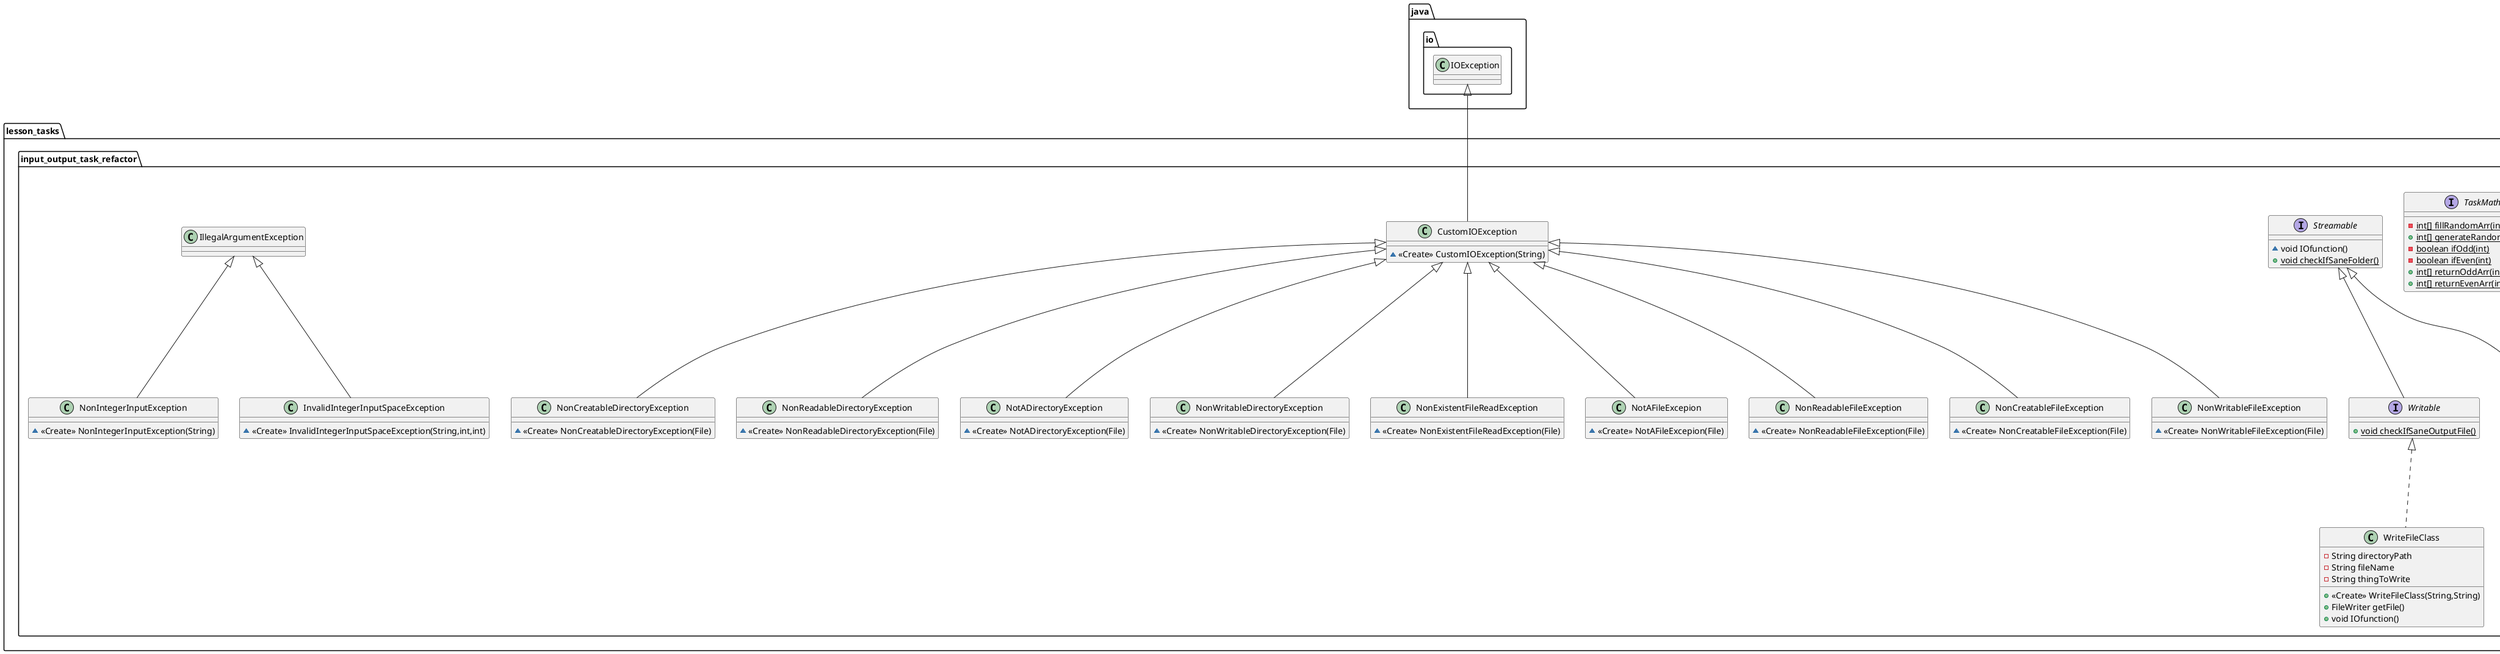 @startuml
class lesson_tasks.input_output_task_refactor.ReadFileClass {
- String directoryPath
- String fileName
- String thingThatWasRead
+ <<Create>> ReadFileClass(String)
+ String getThingThatWasRead()
+ void IOfunction()
}


class lesson_tasks.input_output_task_refactor.WriteFileClass {
- String directoryPath
- String fileName
- String thingToWrite
+ <<Create>> WriteFileClass(String,String)
+ FileWriter getFile()
+ void IOfunction()
}


interface lesson_tasks.input_output_task_refactor.TaskMath {
- {static} int[] fillRandomArr(int[],int,int)
+ {static} int[] generateRandom(int,int)
- {static} boolean ifOdd(int)
- {static} boolean ifEven(int)
+ {static} int[] returnOddArr(int[])
+ {static} int[] returnEvenArr(int[])
}

interface lesson_tasks.input_output_task_refactor.Streamable {
~ void IOfunction()
+ {static} void checkIfSaneFolder()
}

enum lesson_tasks.input_output_task_refactor.DirectoryPath {
+  WORKING_DIR
- {static} String directoryPath
- {static} File outputDirectory
+ void setDirectoryPath(String)
+ File getOutputDirectory()
+ String getDirectoryPath()
}


class lesson_tasks.input_output_task_refactor.NonIntegerInputException {
~ <<Create>> NonIntegerInputException(String)
}

class lesson_tasks.input_output_task_refactor.InvalidIntegerInputSpaceException {
~ <<Create>> InvalidIntegerInputSpaceException(String,int,int)
}

class lesson_tasks.input_output_task_refactor.CustomIOException {
~ <<Create>> CustomIOException(String)
}

class lesson_tasks.input_output_task_refactor.NonCreatableDirectoryException {
~ <<Create>> NonCreatableDirectoryException(File)
}

class lesson_tasks.input_output_task_refactor.NonReadableDirectoryException {
~ <<Create>> NonReadableDirectoryException(File)
}

class lesson_tasks.input_output_task_refactor.NotADirectoryException {
~ <<Create>> NotADirectoryException(File)
}

class lesson_tasks.input_output_task_refactor.NonWritableDirectoryException {
~ <<Create>> NonWritableDirectoryException(File)
}

class lesson_tasks.input_output_task_refactor.NonExistentFileReadException {
~ <<Create>> NonExistentFileReadException(File)
}

class lesson_tasks.input_output_task_refactor.NotAFileExcepion {
~ <<Create>> NotAFileExcepion(File)
}

class lesson_tasks.input_output_task_refactor.NonReadableFileException {
~ <<Create>> NonReadableFileException(File)
}

class lesson_tasks.input_output_task_refactor.NonCreatableFileException {
~ <<Create>> NonCreatableFileException(File)
}

class lesson_tasks.input_output_task_refactor.NonWritableFileException {
~ <<Create>> NonWritableFileException(File)
}

class lesson_tasks.input_output_task_refactor.Main {
+ {static} void main(String[])
+ {static} int scanRandomRange(Scanner)
+ {static} int scanRandomLength(Scanner)
+ {static} void scanWorkingDirectoryName(Scanner)
+ {static} ReadFileClass scanInFileName(String)
+ {static} WriteFileClass scanOutFileName(Scanner,String)
~ {static} int randomSanityCheckLength(String)
~ {static} int randomSanityCheckRange(String)
~ {static} int[] castToIntArr(ReadFileClass)
}

interface lesson_tasks.input_output_task_refactor.Writable {
+ {static} void checkIfSaneOutputFile()
}

enum lesson_tasks.input_output_task_refactor.WriteFile {
+  WRITE_FILE
- {static} String fileName
- {static} String outputFilePath
- {static} FileWriter fileWriter
- {static} File outputFile
+ void setFileName(String)
+ String getFileName()
+ String getOutputFilePath()
+ FileWriter getOutputFileWriter()
+ File getOutputFile()
}


interface lesson_tasks.input_output_task_refactor.Readable {
+ {static} void checkIfSaneInputFile()
}

enum lesson_tasks.input_output_task_refactor.ReadFile {
+  READ_FILE
- {static} String fileName
- {static} String inputFilePath
- {static} File inputFile
+ void setFileName(String)
+ String getFileName()
+ String getInputFilePath()
+ File getInputFile()
}




lesson_tasks.input_output_task_refactor.Readable <|.. lesson_tasks.input_output_task_refactor.ReadFileClass
lesson_tasks.input_output_task_refactor.Writable <|.. lesson_tasks.input_output_task_refactor.WriteFileClass
lesson_tasks.input_output_task_refactor.IllegalArgumentException <|-- lesson_tasks.input_output_task_refactor.NonIntegerInputException
lesson_tasks.input_output_task_refactor.IllegalArgumentException <|-- lesson_tasks.input_output_task_refactor.InvalidIntegerInputSpaceException
java.io.IOException <|-- lesson_tasks.input_output_task_refactor.CustomIOException
lesson_tasks.input_output_task_refactor.CustomIOException <|-- lesson_tasks.input_output_task_refactor.NonCreatableDirectoryException
lesson_tasks.input_output_task_refactor.CustomIOException <|-- lesson_tasks.input_output_task_refactor.NonReadableDirectoryException
lesson_tasks.input_output_task_refactor.CustomIOException <|-- lesson_tasks.input_output_task_refactor.NotADirectoryException
lesson_tasks.input_output_task_refactor.CustomIOException <|-- lesson_tasks.input_output_task_refactor.NonWritableDirectoryException
lesson_tasks.input_output_task_refactor.CustomIOException <|-- lesson_tasks.input_output_task_refactor.NonExistentFileReadException
lesson_tasks.input_output_task_refactor.CustomIOException <|-- lesson_tasks.input_output_task_refactor.NotAFileExcepion
lesson_tasks.input_output_task_refactor.CustomIOException <|-- lesson_tasks.input_output_task_refactor.NonReadableFileException
lesson_tasks.input_output_task_refactor.CustomIOException <|-- lesson_tasks.input_output_task_refactor.NonCreatableFileException
lesson_tasks.input_output_task_refactor.CustomIOException <|-- lesson_tasks.input_output_task_refactor.NonWritableFileException
lesson_tasks.input_output_task_refactor.Streamable <|-- lesson_tasks.input_output_task_refactor.Writable
lesson_tasks.input_output_task_refactor.Streamable <|-- lesson_tasks.input_output_task_refactor.Readable
@enduml